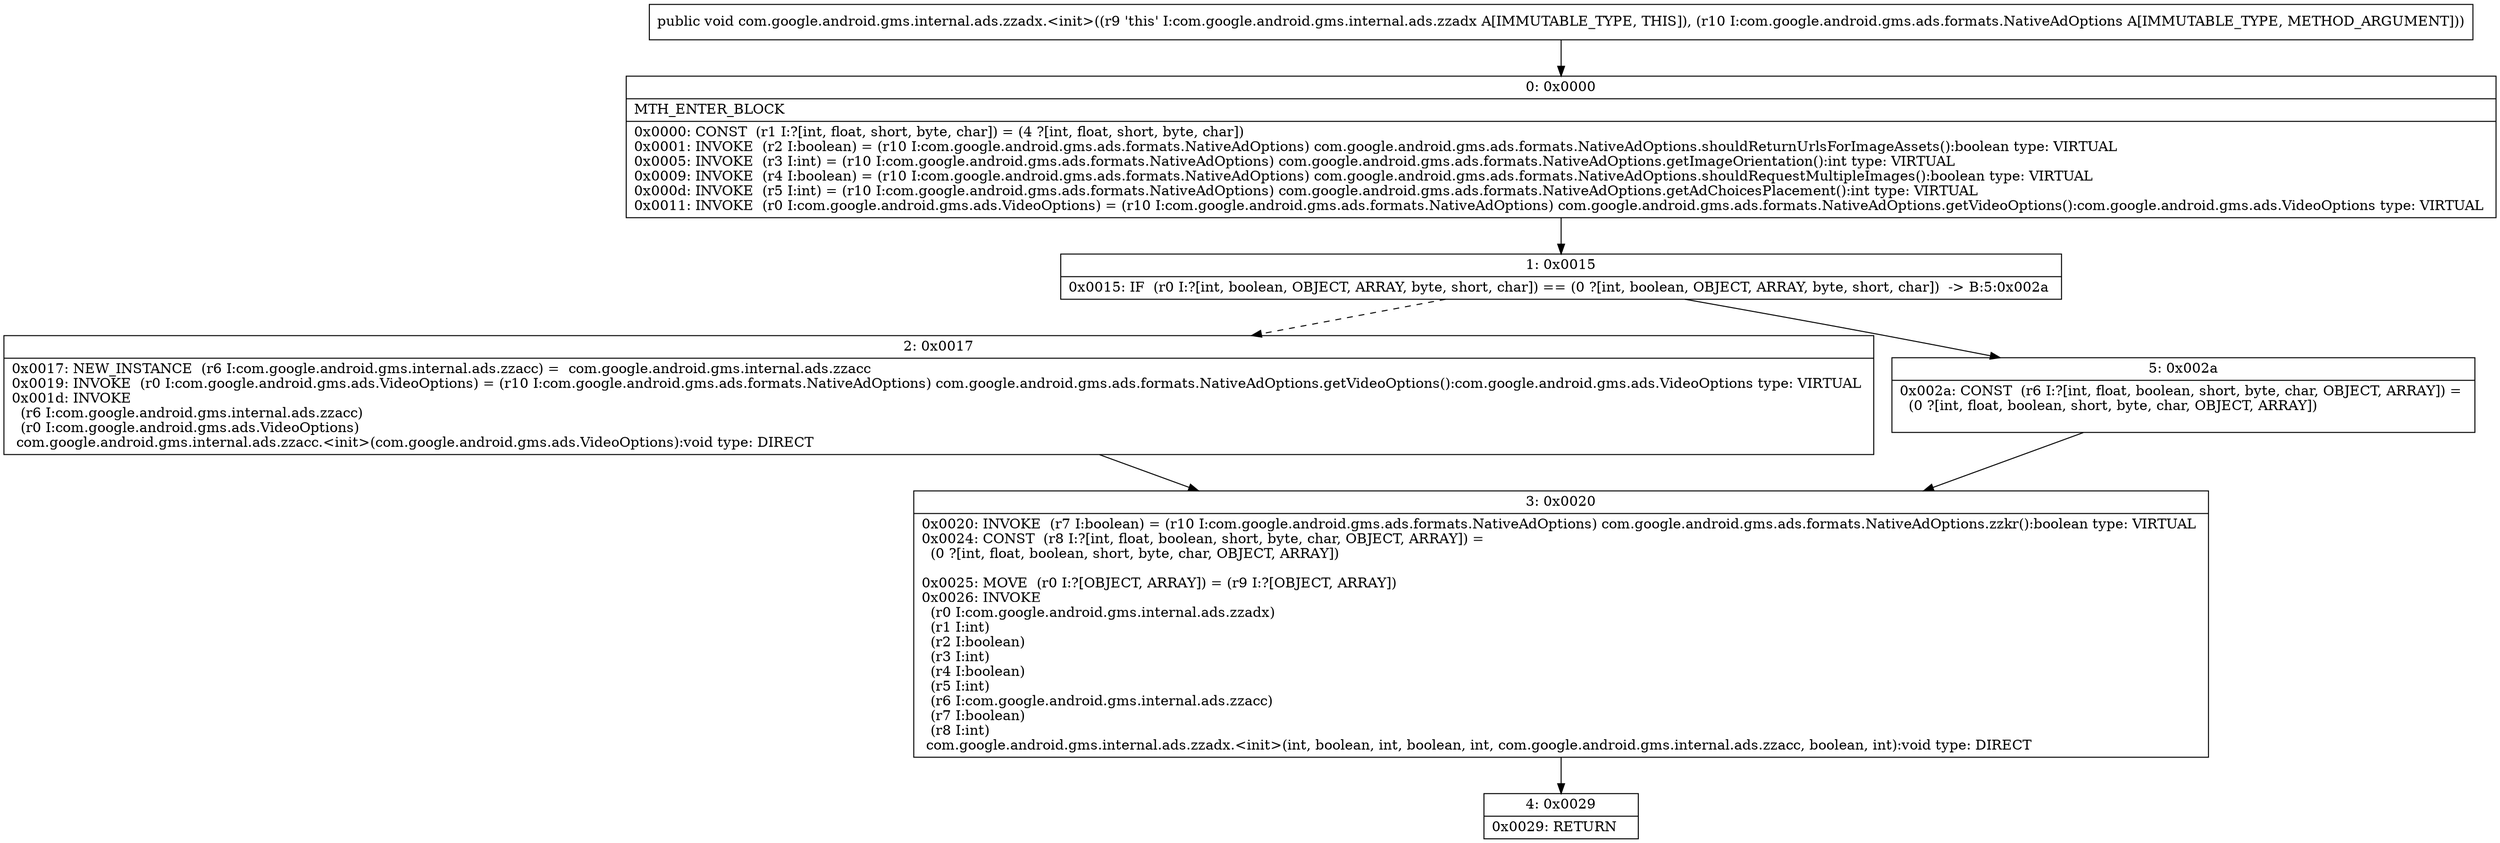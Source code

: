 digraph "CFG forcom.google.android.gms.internal.ads.zzadx.\<init\>(Lcom\/google\/android\/gms\/ads\/formats\/NativeAdOptions;)V" {
Node_0 [shape=record,label="{0\:\ 0x0000|MTH_ENTER_BLOCK\l|0x0000: CONST  (r1 I:?[int, float, short, byte, char]) = (4 ?[int, float, short, byte, char]) \l0x0001: INVOKE  (r2 I:boolean) = (r10 I:com.google.android.gms.ads.formats.NativeAdOptions) com.google.android.gms.ads.formats.NativeAdOptions.shouldReturnUrlsForImageAssets():boolean type: VIRTUAL \l0x0005: INVOKE  (r3 I:int) = (r10 I:com.google.android.gms.ads.formats.NativeAdOptions) com.google.android.gms.ads.formats.NativeAdOptions.getImageOrientation():int type: VIRTUAL \l0x0009: INVOKE  (r4 I:boolean) = (r10 I:com.google.android.gms.ads.formats.NativeAdOptions) com.google.android.gms.ads.formats.NativeAdOptions.shouldRequestMultipleImages():boolean type: VIRTUAL \l0x000d: INVOKE  (r5 I:int) = (r10 I:com.google.android.gms.ads.formats.NativeAdOptions) com.google.android.gms.ads.formats.NativeAdOptions.getAdChoicesPlacement():int type: VIRTUAL \l0x0011: INVOKE  (r0 I:com.google.android.gms.ads.VideoOptions) = (r10 I:com.google.android.gms.ads.formats.NativeAdOptions) com.google.android.gms.ads.formats.NativeAdOptions.getVideoOptions():com.google.android.gms.ads.VideoOptions type: VIRTUAL \l}"];
Node_1 [shape=record,label="{1\:\ 0x0015|0x0015: IF  (r0 I:?[int, boolean, OBJECT, ARRAY, byte, short, char]) == (0 ?[int, boolean, OBJECT, ARRAY, byte, short, char])  \-\> B:5:0x002a \l}"];
Node_2 [shape=record,label="{2\:\ 0x0017|0x0017: NEW_INSTANCE  (r6 I:com.google.android.gms.internal.ads.zzacc) =  com.google.android.gms.internal.ads.zzacc \l0x0019: INVOKE  (r0 I:com.google.android.gms.ads.VideoOptions) = (r10 I:com.google.android.gms.ads.formats.NativeAdOptions) com.google.android.gms.ads.formats.NativeAdOptions.getVideoOptions():com.google.android.gms.ads.VideoOptions type: VIRTUAL \l0x001d: INVOKE  \l  (r6 I:com.google.android.gms.internal.ads.zzacc)\l  (r0 I:com.google.android.gms.ads.VideoOptions)\l com.google.android.gms.internal.ads.zzacc.\<init\>(com.google.android.gms.ads.VideoOptions):void type: DIRECT \l}"];
Node_3 [shape=record,label="{3\:\ 0x0020|0x0020: INVOKE  (r7 I:boolean) = (r10 I:com.google.android.gms.ads.formats.NativeAdOptions) com.google.android.gms.ads.formats.NativeAdOptions.zzkr():boolean type: VIRTUAL \l0x0024: CONST  (r8 I:?[int, float, boolean, short, byte, char, OBJECT, ARRAY]) = \l  (0 ?[int, float, boolean, short, byte, char, OBJECT, ARRAY])\l \l0x0025: MOVE  (r0 I:?[OBJECT, ARRAY]) = (r9 I:?[OBJECT, ARRAY]) \l0x0026: INVOKE  \l  (r0 I:com.google.android.gms.internal.ads.zzadx)\l  (r1 I:int)\l  (r2 I:boolean)\l  (r3 I:int)\l  (r4 I:boolean)\l  (r5 I:int)\l  (r6 I:com.google.android.gms.internal.ads.zzacc)\l  (r7 I:boolean)\l  (r8 I:int)\l com.google.android.gms.internal.ads.zzadx.\<init\>(int, boolean, int, boolean, int, com.google.android.gms.internal.ads.zzacc, boolean, int):void type: DIRECT \l}"];
Node_4 [shape=record,label="{4\:\ 0x0029|0x0029: RETURN   \l}"];
Node_5 [shape=record,label="{5\:\ 0x002a|0x002a: CONST  (r6 I:?[int, float, boolean, short, byte, char, OBJECT, ARRAY]) = \l  (0 ?[int, float, boolean, short, byte, char, OBJECT, ARRAY])\l \l}"];
MethodNode[shape=record,label="{public void com.google.android.gms.internal.ads.zzadx.\<init\>((r9 'this' I:com.google.android.gms.internal.ads.zzadx A[IMMUTABLE_TYPE, THIS]), (r10 I:com.google.android.gms.ads.formats.NativeAdOptions A[IMMUTABLE_TYPE, METHOD_ARGUMENT])) }"];
MethodNode -> Node_0;
Node_0 -> Node_1;
Node_1 -> Node_2[style=dashed];
Node_1 -> Node_5;
Node_2 -> Node_3;
Node_3 -> Node_4;
Node_5 -> Node_3;
}

